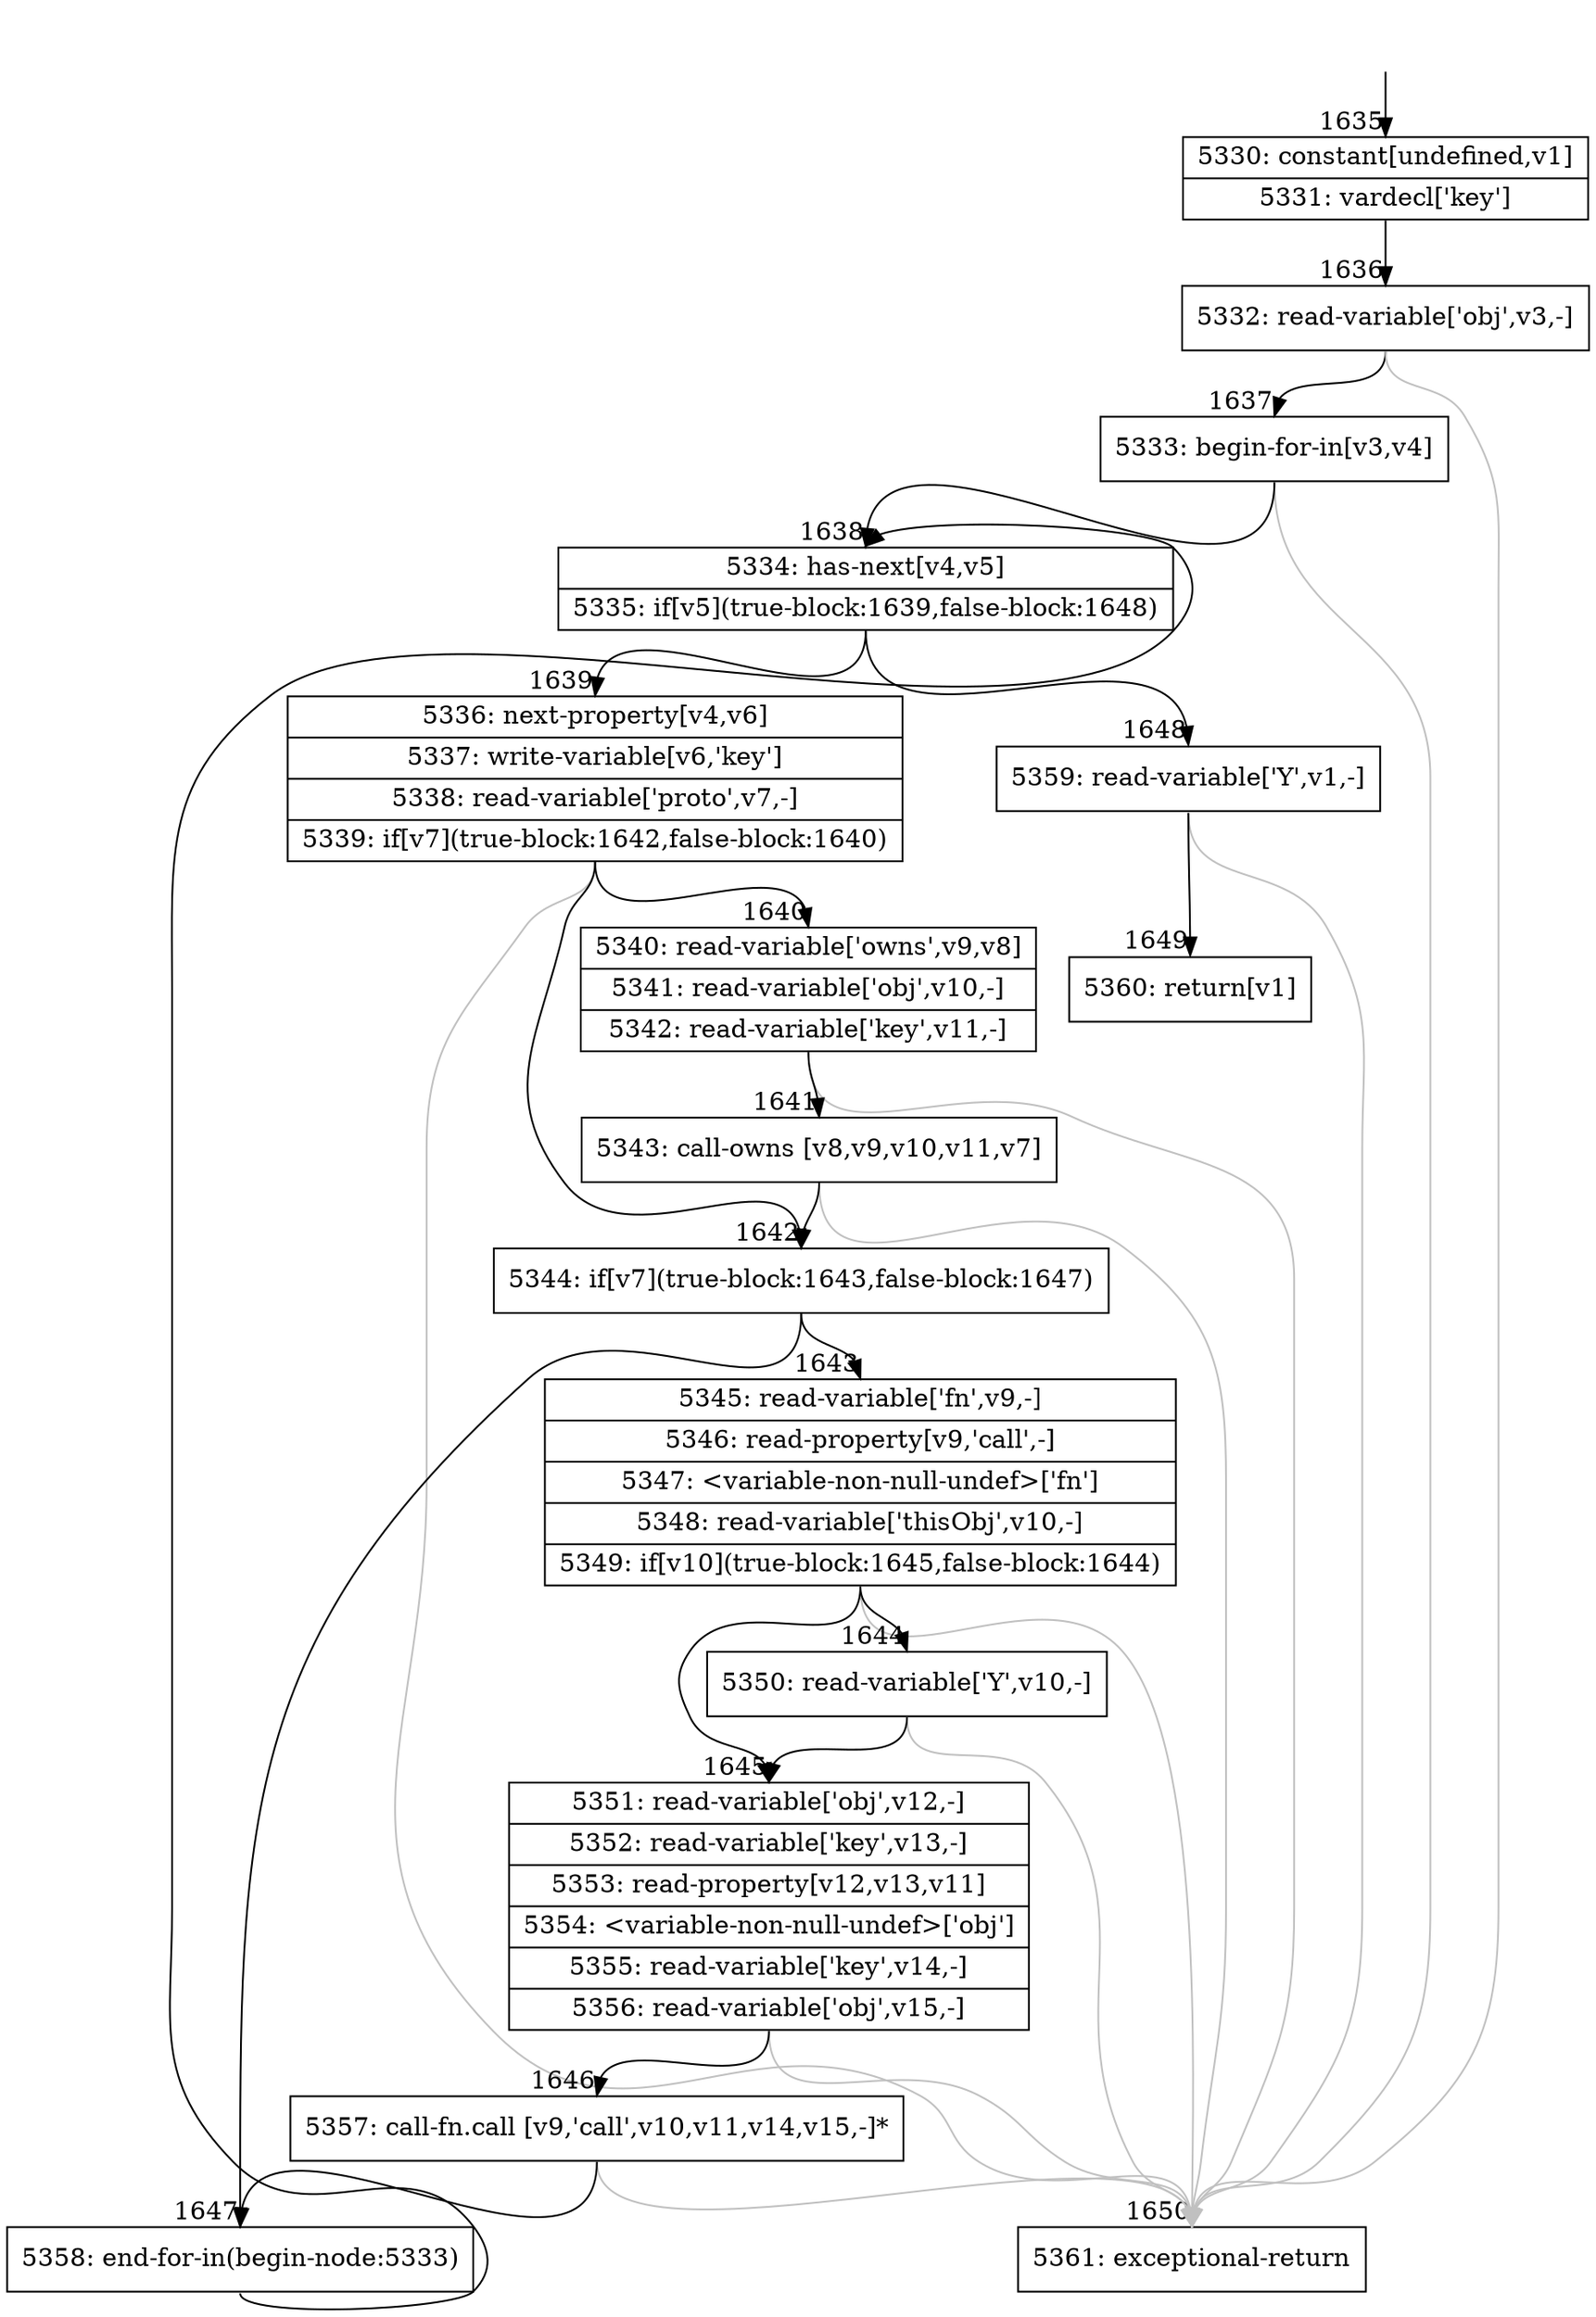 digraph {
rankdir="TD"
BB_entry100[shape=none,label=""];
BB_entry100 -> BB1635 [tailport=s, headport=n, headlabel="    1635"]
BB1635 [shape=record label="{5330: constant[undefined,v1]|5331: vardecl['key']}" ] 
BB1635 -> BB1636 [tailport=s, headport=n, headlabel="      1636"]
BB1636 [shape=record label="{5332: read-variable['obj',v3,-]}" ] 
BB1636 -> BB1637 [tailport=s, headport=n, headlabel="      1637"]
BB1636 -> BB1650 [tailport=s, headport=n, color=gray, headlabel="      1650"]
BB1637 [shape=record label="{5333: begin-for-in[v3,v4]}" ] 
BB1637 -> BB1638 [tailport=s, headport=n, headlabel="      1638"]
BB1637 -> BB1650 [tailport=s, headport=n, color=gray]
BB1638 [shape=record label="{5334: has-next[v4,v5]|5335: if[v5](true-block:1639,false-block:1648)}" ] 
BB1638 -> BB1639 [tailport=s, headport=n, headlabel="      1639"]
BB1638 -> BB1648 [tailport=s, headport=n, headlabel="      1648"]
BB1639 [shape=record label="{5336: next-property[v4,v6]|5337: write-variable[v6,'key']|5338: read-variable['proto',v7,-]|5339: if[v7](true-block:1642,false-block:1640)}" ] 
BB1639 -> BB1642 [tailport=s, headport=n, headlabel="      1642"]
BB1639 -> BB1640 [tailport=s, headport=n, headlabel="      1640"]
BB1639 -> BB1650 [tailport=s, headport=n, color=gray]
BB1640 [shape=record label="{5340: read-variable['owns',v9,v8]|5341: read-variable['obj',v10,-]|5342: read-variable['key',v11,-]}" ] 
BB1640 -> BB1641 [tailport=s, headport=n, headlabel="      1641"]
BB1640 -> BB1650 [tailport=s, headport=n, color=gray]
BB1641 [shape=record label="{5343: call-owns [v8,v9,v10,v11,v7]}" ] 
BB1641 -> BB1642 [tailport=s, headport=n]
BB1641 -> BB1650 [tailport=s, headport=n, color=gray]
BB1642 [shape=record label="{5344: if[v7](true-block:1643,false-block:1647)}" ] 
BB1642 -> BB1643 [tailport=s, headport=n, headlabel="      1643"]
BB1642 -> BB1647 [tailport=s, headport=n, headlabel="      1647"]
BB1643 [shape=record label="{5345: read-variable['fn',v9,-]|5346: read-property[v9,'call',-]|5347: \<variable-non-null-undef\>['fn']|5348: read-variable['thisObj',v10,-]|5349: if[v10](true-block:1645,false-block:1644)}" ] 
BB1643 -> BB1645 [tailport=s, headport=n, headlabel="      1645"]
BB1643 -> BB1644 [tailport=s, headport=n, headlabel="      1644"]
BB1643 -> BB1650 [tailport=s, headport=n, color=gray]
BB1644 [shape=record label="{5350: read-variable['Y',v10,-]}" ] 
BB1644 -> BB1645 [tailport=s, headport=n]
BB1644 -> BB1650 [tailport=s, headport=n, color=gray]
BB1645 [shape=record label="{5351: read-variable['obj',v12,-]|5352: read-variable['key',v13,-]|5353: read-property[v12,v13,v11]|5354: \<variable-non-null-undef\>['obj']|5355: read-variable['key',v14,-]|5356: read-variable['obj',v15,-]}" ] 
BB1645 -> BB1646 [tailport=s, headport=n, headlabel="      1646"]
BB1645 -> BB1650 [tailport=s, headport=n, color=gray]
BB1646 [shape=record label="{5357: call-fn.call [v9,'call',v10,v11,v14,v15,-]*}" ] 
BB1646 -> BB1647 [tailport=s, headport=n]
BB1646 -> BB1650 [tailport=s, headport=n, color=gray]
BB1647 [shape=record label="{5358: end-for-in(begin-node:5333)}" ] 
BB1647 -> BB1638 [tailport=s, headport=n]
BB1648 [shape=record label="{5359: read-variable['Y',v1,-]}" ] 
BB1648 -> BB1649 [tailport=s, headport=n, headlabel="      1649"]
BB1648 -> BB1650 [tailport=s, headport=n, color=gray]
BB1649 [shape=record label="{5360: return[v1]}" ] 
BB1650 [shape=record label="{5361: exceptional-return}" ] 
//#$~ 2849
}
